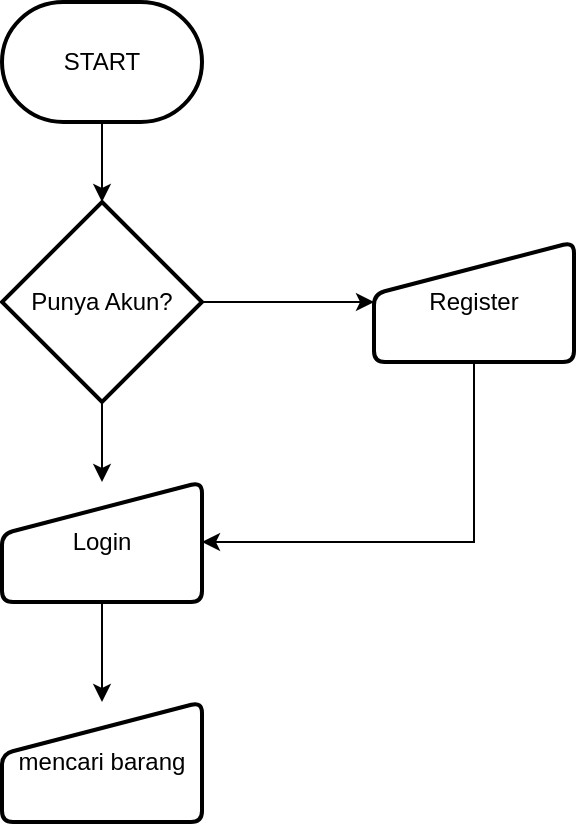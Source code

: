 <mxfile version="16.4.2" type="github" pages="2">
  <diagram id="jvKPNjdnnmKybwGssosP" name="Page-1">
    <mxGraphModel dx="981" dy="492" grid="1" gridSize="10" guides="1" tooltips="1" connect="1" arrows="1" fold="1" page="1" pageScale="1" pageWidth="827" pageHeight="1169" math="0" shadow="0">
      <root>
        <mxCell id="0" />
        <mxCell id="1" parent="0" />
        <mxCell id="XrI-w4eT_huVJNDsQDX--10" style="edgeStyle=orthogonalEdgeStyle;rounded=0;orthogonalLoop=1;jettySize=auto;html=1;entryX=0.5;entryY=0;entryDx=0;entryDy=0;entryPerimeter=0;" edge="1" parent="1" source="E5_BOvUNd26cAFJuRAle-1" target="XrI-w4eT_huVJNDsQDX--3">
          <mxGeometry relative="1" as="geometry" />
        </mxCell>
        <mxCell id="E5_BOvUNd26cAFJuRAle-1" value="START" style="strokeWidth=2;html=1;shape=mxgraph.flowchart.terminator;whiteSpace=wrap;" vertex="1" parent="1">
          <mxGeometry x="364" y="50" width="100" height="60" as="geometry" />
        </mxCell>
        <mxCell id="XrI-w4eT_huVJNDsQDX--12" style="edgeStyle=orthogonalEdgeStyle;rounded=0;orthogonalLoop=1;jettySize=auto;html=1;" edge="1" parent="1" source="XrI-w4eT_huVJNDsQDX--1" target="XrI-w4eT_huVJNDsQDX--11">
          <mxGeometry relative="1" as="geometry" />
        </mxCell>
        <mxCell id="XrI-w4eT_huVJNDsQDX--1" value="&lt;div&gt;Login&lt;/div&gt;" style="html=1;strokeWidth=2;shape=manualInput;whiteSpace=wrap;rounded=1;size=26;arcSize=11;" vertex="1" parent="1">
          <mxGeometry x="364" y="290" width="100" height="60" as="geometry" />
        </mxCell>
        <mxCell id="XrI-w4eT_huVJNDsQDX--5" style="edgeStyle=orthogonalEdgeStyle;rounded=0;orthogonalLoop=1;jettySize=auto;html=1;" edge="1" parent="1" source="XrI-w4eT_huVJNDsQDX--3" target="XrI-w4eT_huVJNDsQDX--4">
          <mxGeometry relative="1" as="geometry" />
        </mxCell>
        <mxCell id="XrI-w4eT_huVJNDsQDX--8" style="edgeStyle=orthogonalEdgeStyle;rounded=0;orthogonalLoop=1;jettySize=auto;html=1;entryX=0.5;entryY=0;entryDx=0;entryDy=0;" edge="1" parent="1" source="XrI-w4eT_huVJNDsQDX--3" target="XrI-w4eT_huVJNDsQDX--1">
          <mxGeometry relative="1" as="geometry" />
        </mxCell>
        <mxCell id="XrI-w4eT_huVJNDsQDX--3" value="Punya Akun?" style="strokeWidth=2;html=1;shape=mxgraph.flowchart.decision;whiteSpace=wrap;" vertex="1" parent="1">
          <mxGeometry x="364" y="150" width="100" height="100" as="geometry" />
        </mxCell>
        <mxCell id="XrI-w4eT_huVJNDsQDX--9" style="edgeStyle=orthogonalEdgeStyle;rounded=0;orthogonalLoop=1;jettySize=auto;html=1;entryX=1;entryY=0.5;entryDx=0;entryDy=0;" edge="1" parent="1" source="XrI-w4eT_huVJNDsQDX--4" target="XrI-w4eT_huVJNDsQDX--1">
          <mxGeometry relative="1" as="geometry">
            <Array as="points">
              <mxPoint x="600" y="320" />
            </Array>
          </mxGeometry>
        </mxCell>
        <mxCell id="XrI-w4eT_huVJNDsQDX--4" value="Register" style="html=1;strokeWidth=2;shape=manualInput;whiteSpace=wrap;rounded=1;size=26;arcSize=11;" vertex="1" parent="1">
          <mxGeometry x="550" y="170" width="100" height="60" as="geometry" />
        </mxCell>
        <mxCell id="XrI-w4eT_huVJNDsQDX--11" value="mencari barang" style="html=1;strokeWidth=2;shape=manualInput;whiteSpace=wrap;rounded=1;size=26;arcSize=11;" vertex="1" parent="1">
          <mxGeometry x="364" y="400" width="100" height="60" as="geometry" />
        </mxCell>
      </root>
    </mxGraphModel>
  </diagram>
  <diagram id="pXUpf4Mss1jOVb1dHpjh" name="Page-2">
    <mxGraphModel dx="2031" dy="1020" grid="1" gridSize="10" guides="1" tooltips="1" connect="1" arrows="1" fold="1" page="1" pageScale="1" pageWidth="827" pageHeight="1169" math="0" shadow="0">
      <root>
        <mxCell id="wTLGTZsy0lD8wvmcB5D7-0" />
        <mxCell id="wTLGTZsy0lD8wvmcB5D7-1" parent="wTLGTZsy0lD8wvmcB5D7-0" />
      </root>
    </mxGraphModel>
  </diagram>
</mxfile>
